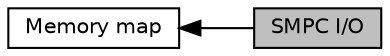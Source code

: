 digraph "SMPC I/O"
{
  edge [fontname="Helvetica",fontsize="10",labelfontname="Helvetica",labelfontsize="10"];
  node [fontname="Helvetica",fontsize="10",shape=box];
  rankdir=LR;
  Node2 [label="Memory map",height=0.2,width=0.4,color="black", fillcolor="white", style="filled",URL="$group__MEMORY__MAP.html",tooltip=" "];
  Node1 [label="SMPC I/O",height=0.2,width=0.4,color="black", fillcolor="grey75", style="filled", fontcolor="black",tooltip=" "];
  Node2->Node1 [shape=plaintext, dir="back", style="solid"];
}
